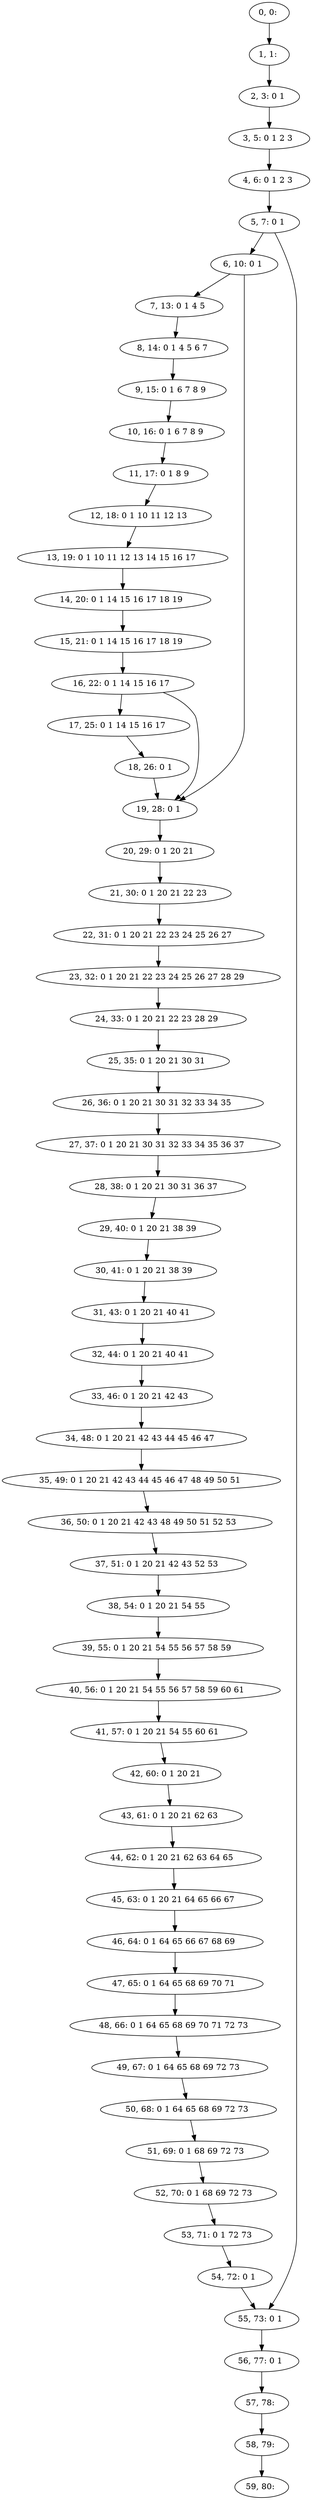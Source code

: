 digraph G {
0[label="0, 0: "];
1[label="1, 1: "];
2[label="2, 3: 0 1 "];
3[label="3, 5: 0 1 2 3 "];
4[label="4, 6: 0 1 2 3 "];
5[label="5, 7: 0 1 "];
6[label="6, 10: 0 1 "];
7[label="7, 13: 0 1 4 5 "];
8[label="8, 14: 0 1 4 5 6 7 "];
9[label="9, 15: 0 1 6 7 8 9 "];
10[label="10, 16: 0 1 6 7 8 9 "];
11[label="11, 17: 0 1 8 9 "];
12[label="12, 18: 0 1 10 11 12 13 "];
13[label="13, 19: 0 1 10 11 12 13 14 15 16 17 "];
14[label="14, 20: 0 1 14 15 16 17 18 19 "];
15[label="15, 21: 0 1 14 15 16 17 18 19 "];
16[label="16, 22: 0 1 14 15 16 17 "];
17[label="17, 25: 0 1 14 15 16 17 "];
18[label="18, 26: 0 1 "];
19[label="19, 28: 0 1 "];
20[label="20, 29: 0 1 20 21 "];
21[label="21, 30: 0 1 20 21 22 23 "];
22[label="22, 31: 0 1 20 21 22 23 24 25 26 27 "];
23[label="23, 32: 0 1 20 21 22 23 24 25 26 27 28 29 "];
24[label="24, 33: 0 1 20 21 22 23 28 29 "];
25[label="25, 35: 0 1 20 21 30 31 "];
26[label="26, 36: 0 1 20 21 30 31 32 33 34 35 "];
27[label="27, 37: 0 1 20 21 30 31 32 33 34 35 36 37 "];
28[label="28, 38: 0 1 20 21 30 31 36 37 "];
29[label="29, 40: 0 1 20 21 38 39 "];
30[label="30, 41: 0 1 20 21 38 39 "];
31[label="31, 43: 0 1 20 21 40 41 "];
32[label="32, 44: 0 1 20 21 40 41 "];
33[label="33, 46: 0 1 20 21 42 43 "];
34[label="34, 48: 0 1 20 21 42 43 44 45 46 47 "];
35[label="35, 49: 0 1 20 21 42 43 44 45 46 47 48 49 50 51 "];
36[label="36, 50: 0 1 20 21 42 43 48 49 50 51 52 53 "];
37[label="37, 51: 0 1 20 21 42 43 52 53 "];
38[label="38, 54: 0 1 20 21 54 55 "];
39[label="39, 55: 0 1 20 21 54 55 56 57 58 59 "];
40[label="40, 56: 0 1 20 21 54 55 56 57 58 59 60 61 "];
41[label="41, 57: 0 1 20 21 54 55 60 61 "];
42[label="42, 60: 0 1 20 21 "];
43[label="43, 61: 0 1 20 21 62 63 "];
44[label="44, 62: 0 1 20 21 62 63 64 65 "];
45[label="45, 63: 0 1 20 21 64 65 66 67 "];
46[label="46, 64: 0 1 64 65 66 67 68 69 "];
47[label="47, 65: 0 1 64 65 68 69 70 71 "];
48[label="48, 66: 0 1 64 65 68 69 70 71 72 73 "];
49[label="49, 67: 0 1 64 65 68 69 72 73 "];
50[label="50, 68: 0 1 64 65 68 69 72 73 "];
51[label="51, 69: 0 1 68 69 72 73 "];
52[label="52, 70: 0 1 68 69 72 73 "];
53[label="53, 71: 0 1 72 73 "];
54[label="54, 72: 0 1 "];
55[label="55, 73: 0 1 "];
56[label="56, 77: 0 1 "];
57[label="57, 78: "];
58[label="58, 79: "];
59[label="59, 80: "];
0->1 ;
1->2 ;
2->3 ;
3->4 ;
4->5 ;
5->6 ;
5->55 ;
6->7 ;
6->19 ;
7->8 ;
8->9 ;
9->10 ;
10->11 ;
11->12 ;
12->13 ;
13->14 ;
14->15 ;
15->16 ;
16->17 ;
16->19 ;
17->18 ;
18->19 ;
19->20 ;
20->21 ;
21->22 ;
22->23 ;
23->24 ;
24->25 ;
25->26 ;
26->27 ;
27->28 ;
28->29 ;
29->30 ;
30->31 ;
31->32 ;
32->33 ;
33->34 ;
34->35 ;
35->36 ;
36->37 ;
37->38 ;
38->39 ;
39->40 ;
40->41 ;
41->42 ;
42->43 ;
43->44 ;
44->45 ;
45->46 ;
46->47 ;
47->48 ;
48->49 ;
49->50 ;
50->51 ;
51->52 ;
52->53 ;
53->54 ;
54->55 ;
55->56 ;
56->57 ;
57->58 ;
58->59 ;
}
